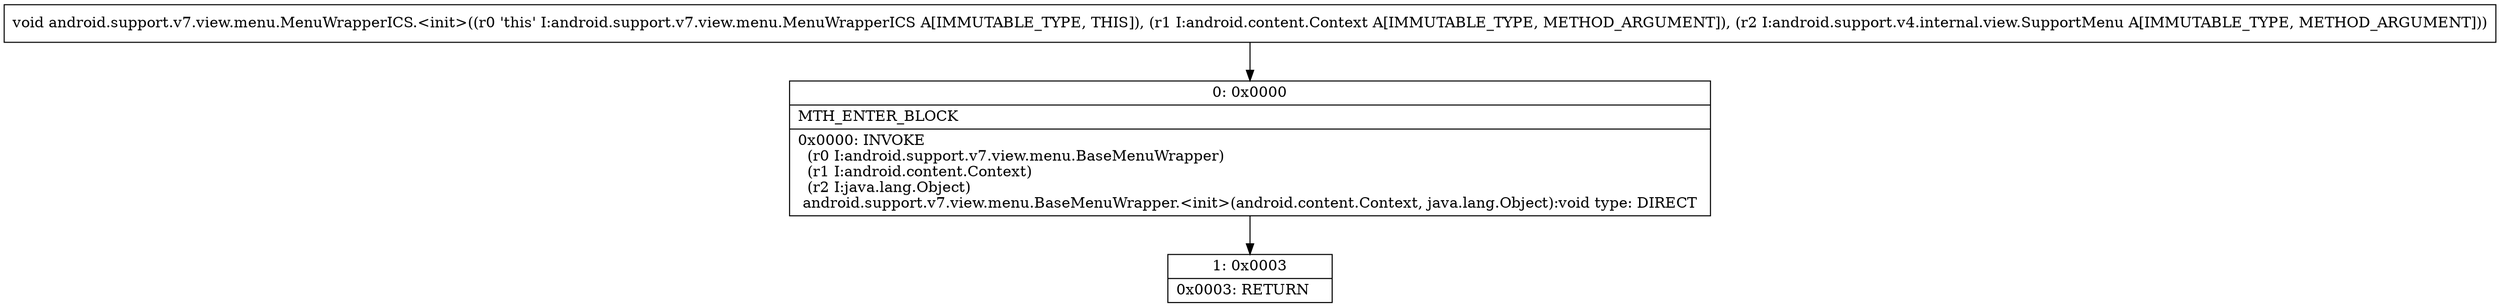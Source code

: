 digraph "CFG forandroid.support.v7.view.menu.MenuWrapperICS.\<init\>(Landroid\/content\/Context;Landroid\/support\/v4\/internal\/view\/SupportMenu;)V" {
Node_0 [shape=record,label="{0\:\ 0x0000|MTH_ENTER_BLOCK\l|0x0000: INVOKE  \l  (r0 I:android.support.v7.view.menu.BaseMenuWrapper)\l  (r1 I:android.content.Context)\l  (r2 I:java.lang.Object)\l android.support.v7.view.menu.BaseMenuWrapper.\<init\>(android.content.Context, java.lang.Object):void type: DIRECT \l}"];
Node_1 [shape=record,label="{1\:\ 0x0003|0x0003: RETURN   \l}"];
MethodNode[shape=record,label="{void android.support.v7.view.menu.MenuWrapperICS.\<init\>((r0 'this' I:android.support.v7.view.menu.MenuWrapperICS A[IMMUTABLE_TYPE, THIS]), (r1 I:android.content.Context A[IMMUTABLE_TYPE, METHOD_ARGUMENT]), (r2 I:android.support.v4.internal.view.SupportMenu A[IMMUTABLE_TYPE, METHOD_ARGUMENT])) }"];
MethodNode -> Node_0;
Node_0 -> Node_1;
}

